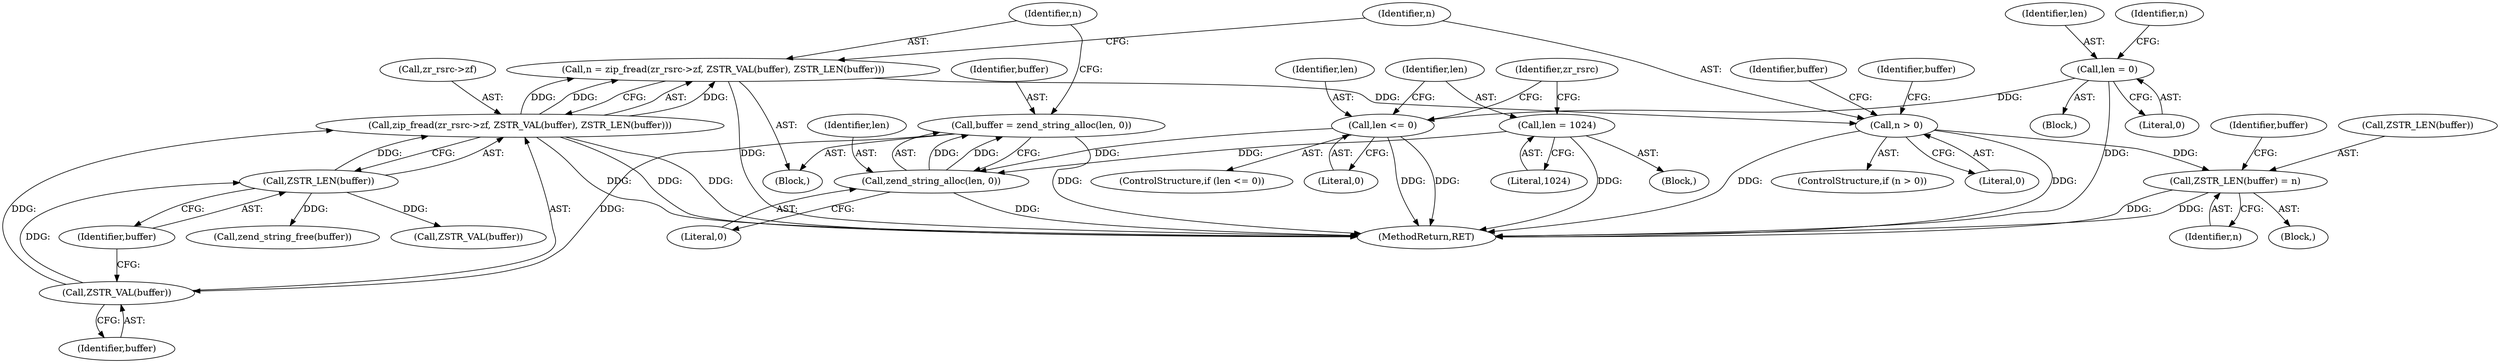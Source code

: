 digraph "1_php-src_3b8d4de300854b3517c7acb239b84f7726c1353c?w=1@API" {
"1000158" [label="(Call,n = zip_fread(zr_rsrc->zf, ZSTR_VAL(buffer), ZSTR_LEN(buffer)))"];
"1000160" [label="(Call,zip_fread(zr_rsrc->zf, ZSTR_VAL(buffer), ZSTR_LEN(buffer)))"];
"1000164" [label="(Call,ZSTR_VAL(buffer))"];
"1000153" [label="(Call,buffer = zend_string_alloc(len, 0))"];
"1000155" [label="(Call,zend_string_alloc(len, 0))"];
"1000141" [label="(Call,len <= 0)"];
"1000105" [label="(Call,len = 0)"];
"1000145" [label="(Call,len = 1024)"];
"1000166" [label="(Call,ZSTR_LEN(buffer))"];
"1000169" [label="(Call,n > 0)"];
"1000179" [label="(Call,ZSTR_LEN(buffer) = n)"];
"1000187" [label="(Call,zend_string_free(buffer))"];
"1000105" [label="(Call,len = 0)"];
"1000146" [label="(Identifier,len)"];
"1000192" [label="(MethodReturn,RET)"];
"1000145" [label="(Call,len = 1024)"];
"1000172" [label="(Block,)"];
"1000140" [label="(ControlStructure,if (len <= 0))"];
"1000165" [label="(Identifier,buffer)"];
"1000142" [label="(Identifier,len)"];
"1000161" [label="(Call,zr_rsrc->zf)"];
"1000170" [label="(Identifier,n)"];
"1000150" [label="(Identifier,zr_rsrc)"];
"1000155" [label="(Call,zend_string_alloc(len, 0))"];
"1000175" [label="(Call,ZSTR_VAL(buffer))"];
"1000164" [label="(Call,ZSTR_VAL(buffer))"];
"1000168" [label="(ControlStructure,if (n > 0))"];
"1000144" [label="(Block,)"];
"1000176" [label="(Identifier,buffer)"];
"1000143" [label="(Literal,0)"];
"1000166" [label="(Call,ZSTR_LEN(buffer))"];
"1000152" [label="(Block,)"];
"1000147" [label="(Literal,1024)"];
"1000180" [label="(Call,ZSTR_LEN(buffer))"];
"1000159" [label="(Identifier,n)"];
"1000167" [label="(Identifier,buffer)"];
"1000184" [label="(Identifier,buffer)"];
"1000157" [label="(Literal,0)"];
"1000188" [label="(Identifier,buffer)"];
"1000158" [label="(Call,n = zip_fread(zr_rsrc->zf, ZSTR_VAL(buffer), ZSTR_LEN(buffer)))"];
"1000112" [label="(Identifier,n)"];
"1000106" [label="(Identifier,len)"];
"1000169" [label="(Call,n > 0)"];
"1000153" [label="(Call,buffer = zend_string_alloc(len, 0))"];
"1000171" [label="(Literal,0)"];
"1000156" [label="(Identifier,len)"];
"1000179" [label="(Call,ZSTR_LEN(buffer) = n)"];
"1000141" [label="(Call,len <= 0)"];
"1000107" [label="(Literal,0)"];
"1000154" [label="(Identifier,buffer)"];
"1000160" [label="(Call,zip_fread(zr_rsrc->zf, ZSTR_VAL(buffer), ZSTR_LEN(buffer)))"];
"1000102" [label="(Block,)"];
"1000182" [label="(Identifier,n)"];
"1000158" -> "1000152"  [label="AST: "];
"1000158" -> "1000160"  [label="CFG: "];
"1000159" -> "1000158"  [label="AST: "];
"1000160" -> "1000158"  [label="AST: "];
"1000170" -> "1000158"  [label="CFG: "];
"1000158" -> "1000192"  [label="DDG: "];
"1000160" -> "1000158"  [label="DDG: "];
"1000160" -> "1000158"  [label="DDG: "];
"1000160" -> "1000158"  [label="DDG: "];
"1000158" -> "1000169"  [label="DDG: "];
"1000160" -> "1000166"  [label="CFG: "];
"1000161" -> "1000160"  [label="AST: "];
"1000164" -> "1000160"  [label="AST: "];
"1000166" -> "1000160"  [label="AST: "];
"1000160" -> "1000192"  [label="DDG: "];
"1000160" -> "1000192"  [label="DDG: "];
"1000160" -> "1000192"  [label="DDG: "];
"1000164" -> "1000160"  [label="DDG: "];
"1000166" -> "1000160"  [label="DDG: "];
"1000164" -> "1000165"  [label="CFG: "];
"1000165" -> "1000164"  [label="AST: "];
"1000167" -> "1000164"  [label="CFG: "];
"1000153" -> "1000164"  [label="DDG: "];
"1000164" -> "1000166"  [label="DDG: "];
"1000153" -> "1000152"  [label="AST: "];
"1000153" -> "1000155"  [label="CFG: "];
"1000154" -> "1000153"  [label="AST: "];
"1000155" -> "1000153"  [label="AST: "];
"1000159" -> "1000153"  [label="CFG: "];
"1000153" -> "1000192"  [label="DDG: "];
"1000155" -> "1000153"  [label="DDG: "];
"1000155" -> "1000153"  [label="DDG: "];
"1000155" -> "1000157"  [label="CFG: "];
"1000156" -> "1000155"  [label="AST: "];
"1000157" -> "1000155"  [label="AST: "];
"1000155" -> "1000192"  [label="DDG: "];
"1000141" -> "1000155"  [label="DDG: "];
"1000145" -> "1000155"  [label="DDG: "];
"1000141" -> "1000140"  [label="AST: "];
"1000141" -> "1000143"  [label="CFG: "];
"1000142" -> "1000141"  [label="AST: "];
"1000143" -> "1000141"  [label="AST: "];
"1000146" -> "1000141"  [label="CFG: "];
"1000150" -> "1000141"  [label="CFG: "];
"1000141" -> "1000192"  [label="DDG: "];
"1000141" -> "1000192"  [label="DDG: "];
"1000105" -> "1000141"  [label="DDG: "];
"1000105" -> "1000102"  [label="AST: "];
"1000105" -> "1000107"  [label="CFG: "];
"1000106" -> "1000105"  [label="AST: "];
"1000107" -> "1000105"  [label="AST: "];
"1000112" -> "1000105"  [label="CFG: "];
"1000105" -> "1000192"  [label="DDG: "];
"1000145" -> "1000144"  [label="AST: "];
"1000145" -> "1000147"  [label="CFG: "];
"1000146" -> "1000145"  [label="AST: "];
"1000147" -> "1000145"  [label="AST: "];
"1000150" -> "1000145"  [label="CFG: "];
"1000145" -> "1000192"  [label="DDG: "];
"1000166" -> "1000167"  [label="CFG: "];
"1000167" -> "1000166"  [label="AST: "];
"1000166" -> "1000175"  [label="DDG: "];
"1000166" -> "1000187"  [label="DDG: "];
"1000169" -> "1000168"  [label="AST: "];
"1000169" -> "1000171"  [label="CFG: "];
"1000170" -> "1000169"  [label="AST: "];
"1000171" -> "1000169"  [label="AST: "];
"1000176" -> "1000169"  [label="CFG: "];
"1000188" -> "1000169"  [label="CFG: "];
"1000169" -> "1000192"  [label="DDG: "];
"1000169" -> "1000192"  [label="DDG: "];
"1000169" -> "1000179"  [label="DDG: "];
"1000179" -> "1000172"  [label="AST: "];
"1000179" -> "1000182"  [label="CFG: "];
"1000180" -> "1000179"  [label="AST: "];
"1000182" -> "1000179"  [label="AST: "];
"1000184" -> "1000179"  [label="CFG: "];
"1000179" -> "1000192"  [label="DDG: "];
"1000179" -> "1000192"  [label="DDG: "];
}
